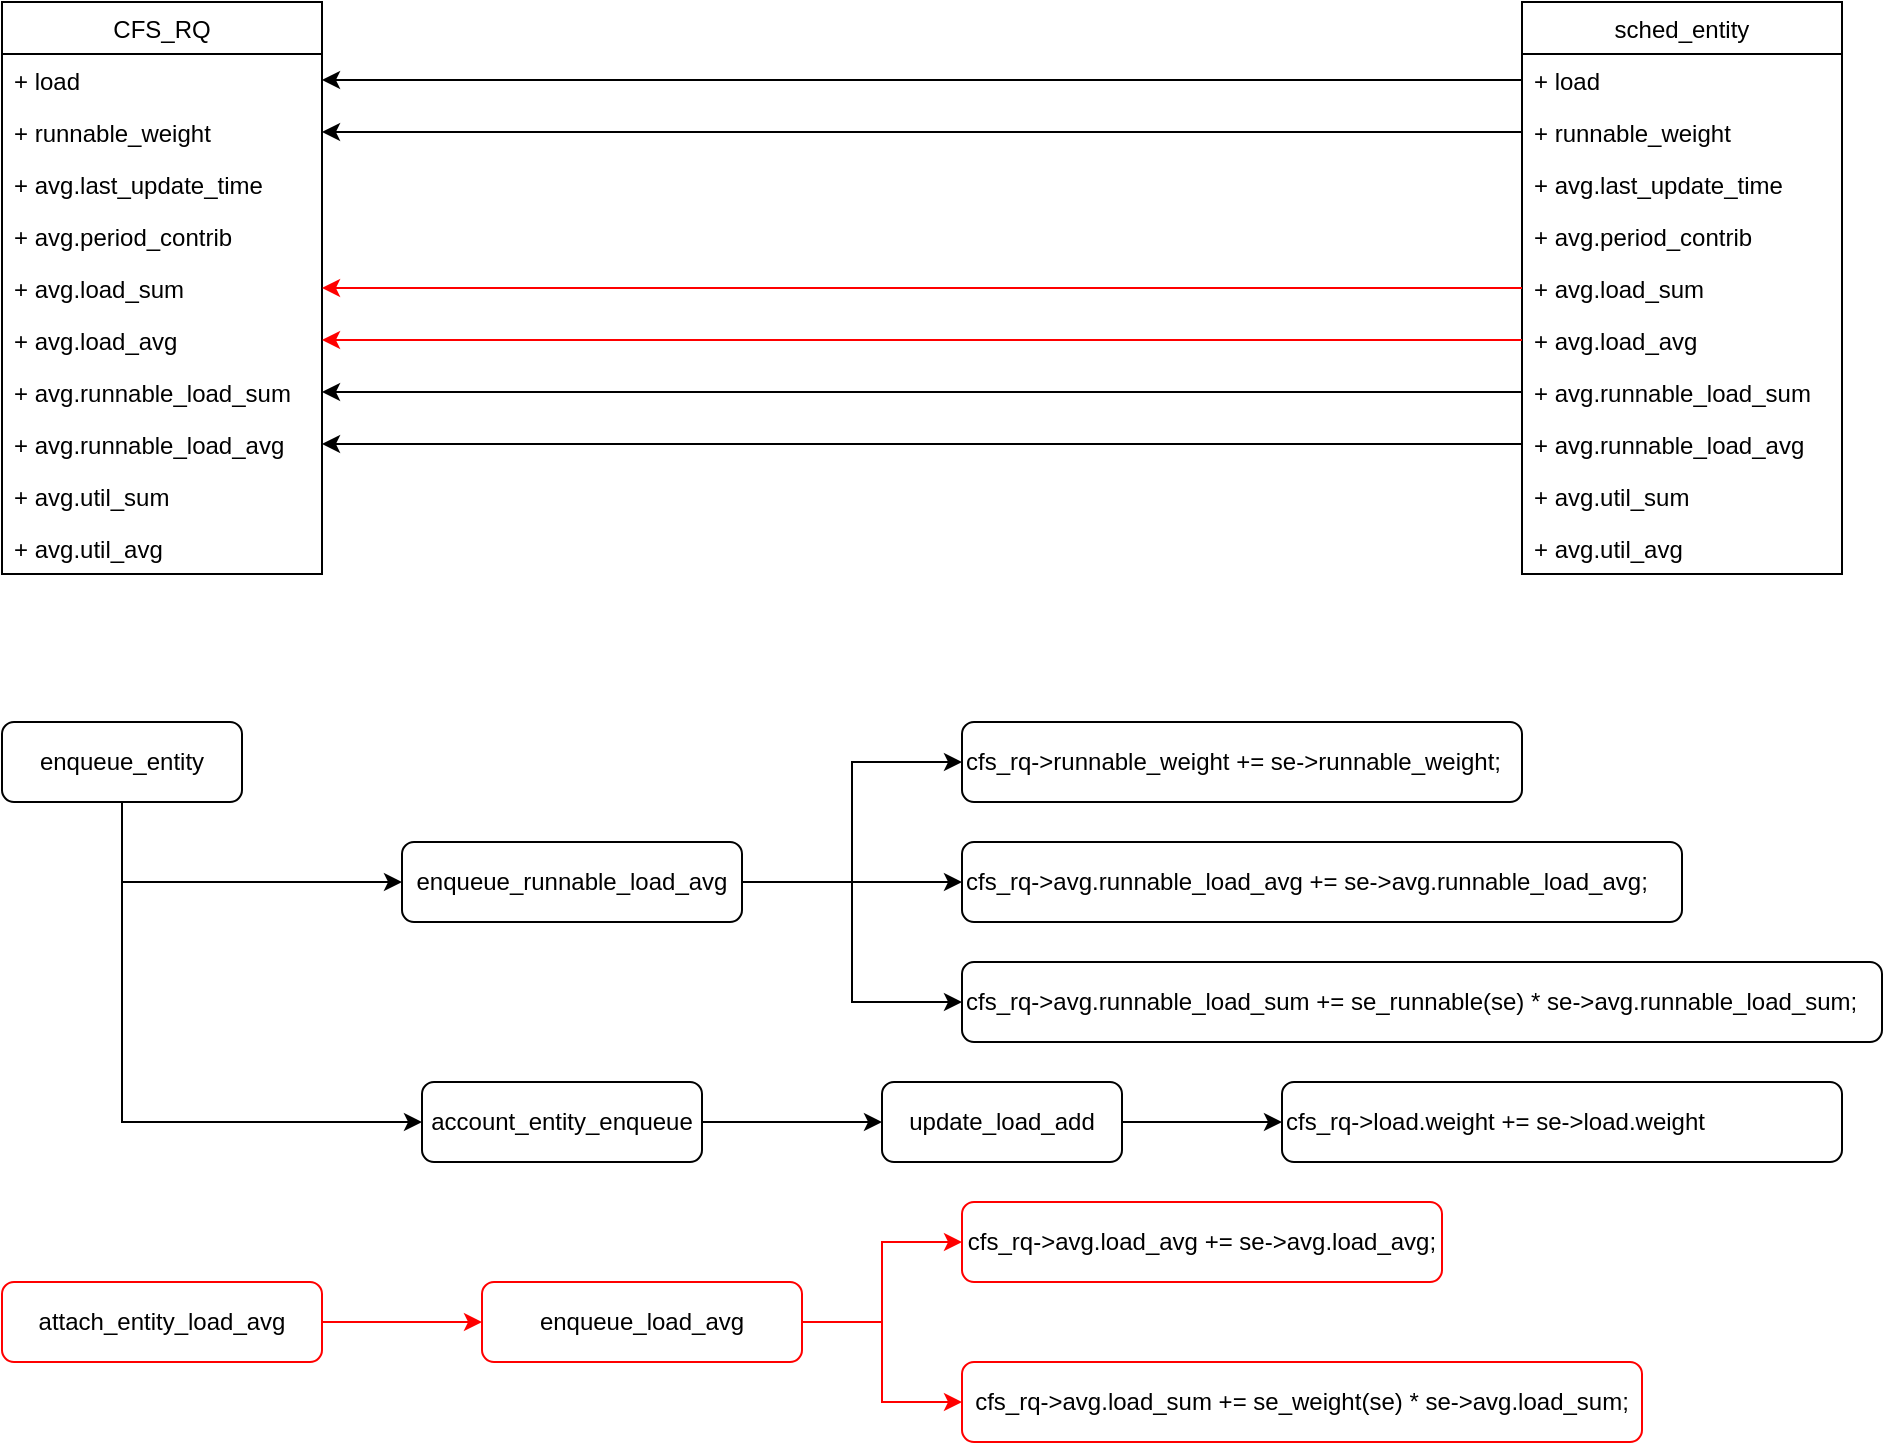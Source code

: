 <mxfile version="13.0.2" type="github">
  <diagram id="yj3zYr8spW7JHfCcB2l8" name="Page-1">
    <mxGraphModel dx="1422" dy="762" grid="1" gridSize="10" guides="1" tooltips="1" connect="1" arrows="1" fold="1" page="1" pageScale="1" pageWidth="1169" pageHeight="827" math="0" shadow="0">
      <root>
        <mxCell id="0" />
        <mxCell id="1" parent="0" />
        <mxCell id="ii4RIzOAOJ3koOXMnqcN-28" style="edgeStyle=orthogonalEdgeStyle;rounded=0;orthogonalLoop=1;jettySize=auto;html=1;exitX=0;exitY=0.5;exitDx=0;exitDy=0;fontSize=12;" edge="1" parent="1" source="ii4RIzOAOJ3koOXMnqcN-19" target="ii4RIzOAOJ3koOXMnqcN-8">
          <mxGeometry relative="1" as="geometry" />
        </mxCell>
        <mxCell id="ii4RIzOAOJ3koOXMnqcN-29" style="edgeStyle=orthogonalEdgeStyle;rounded=0;orthogonalLoop=1;jettySize=auto;html=1;exitX=0;exitY=0.5;exitDx=0;exitDy=0;entryX=1;entryY=0.5;entryDx=0;entryDy=0;fontSize=12;" edge="1" parent="1" source="ii4RIzOAOJ3koOXMnqcN-25" target="ii4RIzOAOJ3koOXMnqcN-13">
          <mxGeometry relative="1" as="geometry" />
        </mxCell>
        <mxCell id="ii4RIzOAOJ3koOXMnqcN-30" style="edgeStyle=orthogonalEdgeStyle;rounded=0;orthogonalLoop=1;jettySize=auto;html=1;exitX=0;exitY=0.5;exitDx=0;exitDy=0;fontSize=12;" edge="1" parent="1" source="ii4RIzOAOJ3koOXMnqcN-24" target="ii4RIzOAOJ3koOXMnqcN-16">
          <mxGeometry relative="1" as="geometry">
            <mxPoint x="320" y="110" as="targetPoint" />
          </mxGeometry>
        </mxCell>
        <mxCell id="ii4RIzOAOJ3koOXMnqcN-31" style="edgeStyle=orthogonalEdgeStyle;rounded=0;orthogonalLoop=1;jettySize=auto;html=1;exitX=0;exitY=0.5;exitDx=0;exitDy=0;fontSize=12;" edge="1" parent="1" source="ii4RIzOAOJ3koOXMnqcN-18" target="ii4RIzOAOJ3koOXMnqcN-7">
          <mxGeometry relative="1" as="geometry" />
        </mxCell>
        <mxCell id="ii4RIzOAOJ3koOXMnqcN-39" style="edgeStyle=orthogonalEdgeStyle;rounded=0;orthogonalLoop=1;jettySize=auto;html=1;exitX=0.5;exitY=1;exitDx=0;exitDy=0;entryX=0;entryY=0.5;entryDx=0;entryDy=0;fontSize=12;" edge="1" parent="1" source="ii4RIzOAOJ3koOXMnqcN-35" target="ii4RIzOAOJ3koOXMnqcN-36">
          <mxGeometry relative="1" as="geometry" />
        </mxCell>
        <mxCell id="ii4RIzOAOJ3koOXMnqcN-40" style="edgeStyle=orthogonalEdgeStyle;rounded=0;orthogonalLoop=1;jettySize=auto;html=1;exitX=0.5;exitY=1;exitDx=0;exitDy=0;entryX=0;entryY=0.5;entryDx=0;entryDy=0;fontSize=12;" edge="1" parent="1" source="ii4RIzOAOJ3koOXMnqcN-35" target="ii4RIzOAOJ3koOXMnqcN-37">
          <mxGeometry relative="1" as="geometry" />
        </mxCell>
        <mxCell id="ii4RIzOAOJ3koOXMnqcN-35" value="enqueue_entity" style="rounded=1;whiteSpace=wrap;html=1;fontSize=12;" vertex="1" parent="1">
          <mxGeometry x="120" y="400" width="120" height="40" as="geometry" />
        </mxCell>
        <mxCell id="ii4RIzOAOJ3koOXMnqcN-46" style="edgeStyle=orthogonalEdgeStyle;rounded=0;orthogonalLoop=1;jettySize=auto;html=1;exitX=1;exitY=0.5;exitDx=0;exitDy=0;entryX=0;entryY=0.5;entryDx=0;entryDy=0;fontSize=12;" edge="1" parent="1" source="ii4RIzOAOJ3koOXMnqcN-36" target="ii4RIzOAOJ3koOXMnqcN-42">
          <mxGeometry relative="1" as="geometry" />
        </mxCell>
        <mxCell id="ii4RIzOAOJ3koOXMnqcN-47" style="edgeStyle=orthogonalEdgeStyle;rounded=0;orthogonalLoop=1;jettySize=auto;html=1;exitX=1;exitY=0.5;exitDx=0;exitDy=0;entryX=0;entryY=0.5;entryDx=0;entryDy=0;fontSize=12;" edge="1" parent="1" source="ii4RIzOAOJ3koOXMnqcN-36" target="ii4RIzOAOJ3koOXMnqcN-43">
          <mxGeometry relative="1" as="geometry" />
        </mxCell>
        <mxCell id="ii4RIzOAOJ3koOXMnqcN-48" style="edgeStyle=orthogonalEdgeStyle;rounded=0;orthogonalLoop=1;jettySize=auto;html=1;exitX=1;exitY=0.5;exitDx=0;exitDy=0;entryX=0;entryY=0.5;entryDx=0;entryDy=0;fontSize=12;" edge="1" parent="1" source="ii4RIzOAOJ3koOXMnqcN-36" target="ii4RIzOAOJ3koOXMnqcN-44">
          <mxGeometry relative="1" as="geometry" />
        </mxCell>
        <mxCell id="ii4RIzOAOJ3koOXMnqcN-36" value="enqueue_runnable_load_avg" style="rounded=1;whiteSpace=wrap;html=1;fontSize=12;" vertex="1" parent="1">
          <mxGeometry x="320" y="460" width="170" height="40" as="geometry" />
        </mxCell>
        <mxCell id="ii4RIzOAOJ3koOXMnqcN-41" style="edgeStyle=orthogonalEdgeStyle;rounded=0;orthogonalLoop=1;jettySize=auto;html=1;exitX=1;exitY=0.5;exitDx=0;exitDy=0;entryX=0;entryY=0.5;entryDx=0;entryDy=0;fontSize=12;" edge="1" parent="1" source="ii4RIzOAOJ3koOXMnqcN-37" target="ii4RIzOAOJ3koOXMnqcN-38">
          <mxGeometry relative="1" as="geometry" />
        </mxCell>
        <mxCell id="ii4RIzOAOJ3koOXMnqcN-37" value="account_entity_enqueue" style="rounded=1;whiteSpace=wrap;html=1;fontSize=12;" vertex="1" parent="1">
          <mxGeometry x="330" y="580" width="140" height="40" as="geometry" />
        </mxCell>
        <mxCell id="ii4RIzOAOJ3koOXMnqcN-49" style="edgeStyle=orthogonalEdgeStyle;rounded=0;orthogonalLoop=1;jettySize=auto;html=1;exitX=1;exitY=0.5;exitDx=0;exitDy=0;entryX=0;entryY=0.5;entryDx=0;entryDy=0;fontSize=12;" edge="1" parent="1" source="ii4RIzOAOJ3koOXMnqcN-38" target="ii4RIzOAOJ3koOXMnqcN-45">
          <mxGeometry relative="1" as="geometry" />
        </mxCell>
        <mxCell id="ii4RIzOAOJ3koOXMnqcN-38" value="update_load_add" style="rounded=1;whiteSpace=wrap;html=1;fontSize=12;" vertex="1" parent="1">
          <mxGeometry x="560" y="580" width="120" height="40" as="geometry" />
        </mxCell>
        <mxCell id="ii4RIzOAOJ3koOXMnqcN-42" value="cfs_rq-&amp;gt;runnable_weight += se-&amp;gt;runnable_weight;" style="rounded=1;whiteSpace=wrap;html=1;fontSize=12;align=left;" vertex="1" parent="1">
          <mxGeometry x="600" y="400" width="280" height="40" as="geometry" />
        </mxCell>
        <mxCell id="ii4RIzOAOJ3koOXMnqcN-43" value="cfs_rq-&amp;gt;avg.runnable_load_avg += se-&amp;gt;avg.runnable_load_avg;" style="rounded=1;whiteSpace=wrap;html=1;fontSize=12;align=left;" vertex="1" parent="1">
          <mxGeometry x="600" y="460" width="360" height="40" as="geometry" />
        </mxCell>
        <mxCell id="ii4RIzOAOJ3koOXMnqcN-44" value="cfs_rq-&amp;gt;avg.runnable_load_sum += se_runnable(se) * se-&amp;gt;avg.runnable_load_sum;" style="rounded=1;whiteSpace=wrap;html=1;fontSize=12;align=left;" vertex="1" parent="1">
          <mxGeometry x="600" y="520" width="460" height="40" as="geometry" />
        </mxCell>
        <mxCell id="ii4RIzOAOJ3koOXMnqcN-17" value="sched_entity" style="swimlane;fontStyle=0;childLayout=stackLayout;horizontal=1;startSize=26;fillColor=none;horizontalStack=0;resizeParent=1;resizeParentMax=0;resizeLast=0;collapsible=1;marginBottom=0;fontSize=12;" vertex="1" parent="1">
          <mxGeometry x="880" y="40" width="160" height="286" as="geometry" />
        </mxCell>
        <mxCell id="ii4RIzOAOJ3koOXMnqcN-18" value="+ load" style="text;strokeColor=none;fillColor=none;align=left;verticalAlign=top;spacingLeft=4;spacingRight=4;overflow=hidden;rotatable=0;points=[[0,0.5],[1,0.5]];portConstraint=eastwest;fontSize=12;" vertex="1" parent="ii4RIzOAOJ3koOXMnqcN-17">
          <mxGeometry y="26" width="160" height="26" as="geometry" />
        </mxCell>
        <mxCell id="ii4RIzOAOJ3koOXMnqcN-19" value="+ runnable_weight" style="text;strokeColor=none;fillColor=none;align=left;verticalAlign=top;spacingLeft=4;spacingRight=4;overflow=hidden;rotatable=0;points=[[0,0.5],[1,0.5]];portConstraint=eastwest;" vertex="1" parent="ii4RIzOAOJ3koOXMnqcN-17">
          <mxGeometry y="52" width="160" height="26" as="geometry" />
        </mxCell>
        <mxCell id="ii4RIzOAOJ3koOXMnqcN-20" value="+ avg.last_update_time" style="text;strokeColor=none;fillColor=none;align=left;verticalAlign=top;spacingLeft=4;spacingRight=4;overflow=hidden;rotatable=0;points=[[0,0.5],[1,0.5]];portConstraint=eastwest;" vertex="1" parent="ii4RIzOAOJ3koOXMnqcN-17">
          <mxGeometry y="78" width="160" height="26" as="geometry" />
        </mxCell>
        <mxCell id="ii4RIzOAOJ3koOXMnqcN-21" value="+ avg.period_contrib" style="text;strokeColor=none;fillColor=none;align=left;verticalAlign=top;spacingLeft=4;spacingRight=4;overflow=hidden;rotatable=0;points=[[0,0.5],[1,0.5]];portConstraint=eastwest;" vertex="1" parent="ii4RIzOAOJ3koOXMnqcN-17">
          <mxGeometry y="104" width="160" height="26" as="geometry" />
        </mxCell>
        <mxCell id="ii4RIzOAOJ3koOXMnqcN-22" value="+ avg.load_sum" style="text;strokeColor=none;fillColor=none;align=left;verticalAlign=top;spacingLeft=4;spacingRight=4;overflow=hidden;rotatable=0;points=[[0,0.5],[1,0.5]];portConstraint=eastwest;" vertex="1" parent="ii4RIzOAOJ3koOXMnqcN-17">
          <mxGeometry y="130" width="160" height="26" as="geometry" />
        </mxCell>
        <mxCell id="ii4RIzOAOJ3koOXMnqcN-23" value="+ avg.load_avg" style="text;strokeColor=none;fillColor=none;align=left;verticalAlign=top;spacingLeft=4;spacingRight=4;overflow=hidden;rotatable=0;points=[[0,0.5],[1,0.5]];portConstraint=eastwest;" vertex="1" parent="ii4RIzOAOJ3koOXMnqcN-17">
          <mxGeometry y="156" width="160" height="26" as="geometry" />
        </mxCell>
        <mxCell id="ii4RIzOAOJ3koOXMnqcN-24" value="+ avg.runnable_load_sum" style="text;strokeColor=none;fillColor=none;align=left;verticalAlign=top;spacingLeft=4;spacingRight=4;overflow=hidden;rotatable=0;points=[[0,0.5],[1,0.5]];portConstraint=eastwest;" vertex="1" parent="ii4RIzOAOJ3koOXMnqcN-17">
          <mxGeometry y="182" width="160" height="26" as="geometry" />
        </mxCell>
        <mxCell id="ii4RIzOAOJ3koOXMnqcN-25" value="+ avg.runnable_load_avg" style="text;strokeColor=none;fillColor=none;align=left;verticalAlign=top;spacingLeft=4;spacingRight=4;overflow=hidden;rotatable=0;points=[[0,0.5],[1,0.5]];portConstraint=eastwest;" vertex="1" parent="ii4RIzOAOJ3koOXMnqcN-17">
          <mxGeometry y="208" width="160" height="26" as="geometry" />
        </mxCell>
        <mxCell id="ii4RIzOAOJ3koOXMnqcN-26" value="+ avg.util_sum" style="text;strokeColor=none;fillColor=none;align=left;verticalAlign=top;spacingLeft=4;spacingRight=4;overflow=hidden;rotatable=0;points=[[0,0.5],[1,0.5]];portConstraint=eastwest;" vertex="1" parent="ii4RIzOAOJ3koOXMnqcN-17">
          <mxGeometry y="234" width="160" height="26" as="geometry" />
        </mxCell>
        <mxCell id="ii4RIzOAOJ3koOXMnqcN-27" value="+ avg.util_avg" style="text;strokeColor=none;fillColor=none;align=left;verticalAlign=top;spacingLeft=4;spacingRight=4;overflow=hidden;rotatable=0;points=[[0,0.5],[1,0.5]];portConstraint=eastwest;" vertex="1" parent="ii4RIzOAOJ3koOXMnqcN-17">
          <mxGeometry y="260" width="160" height="26" as="geometry" />
        </mxCell>
        <mxCell id="ii4RIzOAOJ3koOXMnqcN-6" value="CFS_RQ" style="swimlane;fontStyle=0;childLayout=stackLayout;horizontal=1;startSize=26;fillColor=none;horizontalStack=0;resizeParent=1;resizeParentMax=0;resizeLast=0;collapsible=1;marginBottom=0;" vertex="1" parent="1">
          <mxGeometry x="120" y="40" width="160" height="286" as="geometry" />
        </mxCell>
        <mxCell id="ii4RIzOAOJ3koOXMnqcN-7" value="+ load" style="text;strokeColor=none;fillColor=none;align=left;verticalAlign=top;spacingLeft=4;spacingRight=4;overflow=hidden;rotatable=0;points=[[0,0.5],[1,0.5]];portConstraint=eastwest;" vertex="1" parent="ii4RIzOAOJ3koOXMnqcN-6">
          <mxGeometry y="26" width="160" height="26" as="geometry" />
        </mxCell>
        <mxCell id="ii4RIzOAOJ3koOXMnqcN-8" value="+ runnable_weight" style="text;strokeColor=none;fillColor=none;align=left;verticalAlign=top;spacingLeft=4;spacingRight=4;overflow=hidden;rotatable=0;points=[[0,0.5],[1,0.5]];portConstraint=eastwest;" vertex="1" parent="ii4RIzOAOJ3koOXMnqcN-6">
          <mxGeometry y="52" width="160" height="26" as="geometry" />
        </mxCell>
        <mxCell id="ii4RIzOAOJ3koOXMnqcN-15" value="+ avg.last_update_time" style="text;strokeColor=none;fillColor=none;align=left;verticalAlign=top;spacingLeft=4;spacingRight=4;overflow=hidden;rotatable=0;points=[[0,0.5],[1,0.5]];portConstraint=eastwest;" vertex="1" parent="ii4RIzOAOJ3koOXMnqcN-6">
          <mxGeometry y="78" width="160" height="26" as="geometry" />
        </mxCell>
        <mxCell id="ii4RIzOAOJ3koOXMnqcN-14" value="+ avg.period_contrib" style="text;strokeColor=none;fillColor=none;align=left;verticalAlign=top;spacingLeft=4;spacingRight=4;overflow=hidden;rotatable=0;points=[[0,0.5],[1,0.5]];portConstraint=eastwest;" vertex="1" parent="ii4RIzOAOJ3koOXMnqcN-6">
          <mxGeometry y="104" width="160" height="26" as="geometry" />
        </mxCell>
        <mxCell id="ii4RIzOAOJ3koOXMnqcN-12" value="+ avg.load_sum" style="text;strokeColor=none;fillColor=none;align=left;verticalAlign=top;spacingLeft=4;spacingRight=4;overflow=hidden;rotatable=0;points=[[0,0.5],[1,0.5]];portConstraint=eastwest;" vertex="1" parent="ii4RIzOAOJ3koOXMnqcN-6">
          <mxGeometry y="130" width="160" height="26" as="geometry" />
        </mxCell>
        <mxCell id="ii4RIzOAOJ3koOXMnqcN-11" value="+ avg.load_avg" style="text;strokeColor=none;fillColor=none;align=left;verticalAlign=top;spacingLeft=4;spacingRight=4;overflow=hidden;rotatable=0;points=[[0,0.5],[1,0.5]];portConstraint=eastwest;" vertex="1" parent="ii4RIzOAOJ3koOXMnqcN-6">
          <mxGeometry y="156" width="160" height="26" as="geometry" />
        </mxCell>
        <mxCell id="ii4RIzOAOJ3koOXMnqcN-16" value="+ avg.runnable_load_sum" style="text;strokeColor=none;fillColor=none;align=left;verticalAlign=top;spacingLeft=4;spacingRight=4;overflow=hidden;rotatable=0;points=[[0,0.5],[1,0.5]];portConstraint=eastwest;" vertex="1" parent="ii4RIzOAOJ3koOXMnqcN-6">
          <mxGeometry y="182" width="160" height="26" as="geometry" />
        </mxCell>
        <mxCell id="ii4RIzOAOJ3koOXMnqcN-13" value="+ avg.runnable_load_avg" style="text;strokeColor=none;fillColor=none;align=left;verticalAlign=top;spacingLeft=4;spacingRight=4;overflow=hidden;rotatable=0;points=[[0,0.5],[1,0.5]];portConstraint=eastwest;" vertex="1" parent="ii4RIzOAOJ3koOXMnqcN-6">
          <mxGeometry y="208" width="160" height="26" as="geometry" />
        </mxCell>
        <mxCell id="ii4RIzOAOJ3koOXMnqcN-9" value="+ avg.util_sum" style="text;strokeColor=none;fillColor=none;align=left;verticalAlign=top;spacingLeft=4;spacingRight=4;overflow=hidden;rotatable=0;points=[[0,0.5],[1,0.5]];portConstraint=eastwest;" vertex="1" parent="ii4RIzOAOJ3koOXMnqcN-6">
          <mxGeometry y="234" width="160" height="26" as="geometry" />
        </mxCell>
        <mxCell id="ii4RIzOAOJ3koOXMnqcN-10" value="+ avg.util_avg" style="text;strokeColor=none;fillColor=none;align=left;verticalAlign=top;spacingLeft=4;spacingRight=4;overflow=hidden;rotatable=0;points=[[0,0.5],[1,0.5]];portConstraint=eastwest;" vertex="1" parent="ii4RIzOAOJ3koOXMnqcN-6">
          <mxGeometry y="260" width="160" height="26" as="geometry" />
        </mxCell>
        <mxCell id="ii4RIzOAOJ3koOXMnqcN-45" value="cfs_rq-&amp;gt;load.weight +=&amp;nbsp;se-&amp;gt;load.weight" style="rounded=1;whiteSpace=wrap;html=1;fontSize=12;align=left;" vertex="1" parent="1">
          <mxGeometry x="760" y="580" width="280" height="40" as="geometry" />
        </mxCell>
        <mxCell id="ii4RIzOAOJ3koOXMnqcN-54" style="edgeStyle=orthogonalEdgeStyle;rounded=0;orthogonalLoop=1;jettySize=auto;html=1;exitX=1;exitY=0.5;exitDx=0;exitDy=0;entryX=0;entryY=0.5;entryDx=0;entryDy=0;fontSize=12;strokeColor=#FF0000;" edge="1" parent="1" source="ii4RIzOAOJ3koOXMnqcN-50" target="ii4RIzOAOJ3koOXMnqcN-51">
          <mxGeometry relative="1" as="geometry" />
        </mxCell>
        <mxCell id="ii4RIzOAOJ3koOXMnqcN-50" value="attach_entity_load_avg" style="rounded=1;whiteSpace=wrap;html=1;fontSize=12;strokeColor=#FF0000;" vertex="1" parent="1">
          <mxGeometry x="120" y="680" width="160" height="40" as="geometry" />
        </mxCell>
        <mxCell id="ii4RIzOAOJ3koOXMnqcN-55" style="edgeStyle=orthogonalEdgeStyle;rounded=0;orthogonalLoop=1;jettySize=auto;html=1;exitX=1;exitY=0.5;exitDx=0;exitDy=0;entryX=0;entryY=0.5;entryDx=0;entryDy=0;fontSize=12;strokeColor=#FF0000;" edge="1" parent="1" source="ii4RIzOAOJ3koOXMnqcN-51" target="ii4RIzOAOJ3koOXMnqcN-53">
          <mxGeometry relative="1" as="geometry" />
        </mxCell>
        <mxCell id="ii4RIzOAOJ3koOXMnqcN-56" style="edgeStyle=orthogonalEdgeStyle;rounded=0;orthogonalLoop=1;jettySize=auto;html=1;exitX=1;exitY=0.5;exitDx=0;exitDy=0;entryX=0;entryY=0.5;entryDx=0;entryDy=0;fontSize=12;strokeColor=#FF0000;" edge="1" parent="1" source="ii4RIzOAOJ3koOXMnqcN-51" target="ii4RIzOAOJ3koOXMnqcN-52">
          <mxGeometry relative="1" as="geometry" />
        </mxCell>
        <mxCell id="ii4RIzOAOJ3koOXMnqcN-51" value="enqueue_load_avg" style="rounded=1;whiteSpace=wrap;html=1;fontSize=12;strokeColor=#FF0000;" vertex="1" parent="1">
          <mxGeometry x="360" y="680" width="160" height="40" as="geometry" />
        </mxCell>
        <mxCell id="ii4RIzOAOJ3koOXMnqcN-52" value="cfs_rq-&gt;avg.load_sum += se_weight(se) * se-&gt;avg.load_sum;" style="rounded=1;whiteSpace=wrap;html=1;fontSize=12;strokeColor=#FF0000;" vertex="1" parent="1">
          <mxGeometry x="600" y="720" width="340" height="40" as="geometry" />
        </mxCell>
        <mxCell id="ii4RIzOAOJ3koOXMnqcN-53" value="cfs_rq-&gt;avg.load_avg += se-&gt;avg.load_avg;" style="rounded=1;whiteSpace=wrap;html=1;fontSize=12;strokeColor=#FF0000;" vertex="1" parent="1">
          <mxGeometry x="600" y="640" width="240" height="40" as="geometry" />
        </mxCell>
        <mxCell id="ii4RIzOAOJ3koOXMnqcN-57" style="edgeStyle=orthogonalEdgeStyle;rounded=0;orthogonalLoop=1;jettySize=auto;html=1;exitX=0;exitY=0.5;exitDx=0;exitDy=0;entryX=1;entryY=0.5;entryDx=0;entryDy=0;strokeColor=#FF0000;fontSize=12;" edge="1" parent="1" source="ii4RIzOAOJ3koOXMnqcN-23" target="ii4RIzOAOJ3koOXMnqcN-11">
          <mxGeometry relative="1" as="geometry" />
        </mxCell>
        <mxCell id="ii4RIzOAOJ3koOXMnqcN-58" style="edgeStyle=orthogonalEdgeStyle;rounded=0;orthogonalLoop=1;jettySize=auto;html=1;exitX=0;exitY=0.5;exitDx=0;exitDy=0;strokeColor=#FF0000;fontSize=12;" edge="1" parent="1" source="ii4RIzOAOJ3koOXMnqcN-22" target="ii4RIzOAOJ3koOXMnqcN-12">
          <mxGeometry relative="1" as="geometry" />
        </mxCell>
      </root>
    </mxGraphModel>
  </diagram>
</mxfile>
